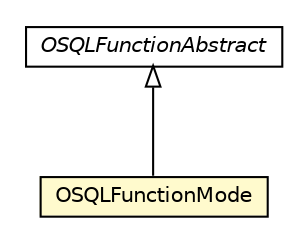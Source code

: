 #!/usr/local/bin/dot
#
# Class diagram 
# Generated by UMLGraph version R5_6-24-gf6e263 (http://www.umlgraph.org/)
#

digraph G {
	edge [fontname="Helvetica",fontsize=10,labelfontname="Helvetica",labelfontsize=10];
	node [fontname="Helvetica",fontsize=10,shape=plaintext];
	nodesep=0.25;
	ranksep=0.5;
	// com.orientechnologies.orient.core.sql.functions.OSQLFunctionAbstract
	c6175406 [label=<<table title="com.orientechnologies.orient.core.sql.functions.OSQLFunctionAbstract" border="0" cellborder="1" cellspacing="0" cellpadding="2" port="p" href="../OSQLFunctionAbstract.html">
		<tr><td><table border="0" cellspacing="0" cellpadding="1">
<tr><td align="center" balign="center"><font face="Helvetica-Oblique"> OSQLFunctionAbstract </font></td></tr>
		</table></td></tr>
		</table>>, URL="../OSQLFunctionAbstract.html", fontname="Helvetica", fontcolor="black", fontsize=10.0];
	// com.orientechnologies.orient.core.sql.functions.stat.OSQLFunctionMode
	c6175491 [label=<<table title="com.orientechnologies.orient.core.sql.functions.stat.OSQLFunctionMode" border="0" cellborder="1" cellspacing="0" cellpadding="2" port="p" bgcolor="lemonChiffon" href="./OSQLFunctionMode.html">
		<tr><td><table border="0" cellspacing="0" cellpadding="1">
<tr><td align="center" balign="center"> OSQLFunctionMode </td></tr>
		</table></td></tr>
		</table>>, URL="./OSQLFunctionMode.html", fontname="Helvetica", fontcolor="black", fontsize=10.0];
	//com.orientechnologies.orient.core.sql.functions.stat.OSQLFunctionMode extends com.orientechnologies.orient.core.sql.functions.OSQLFunctionAbstract
	c6175406:p -> c6175491:p [dir=back,arrowtail=empty];
}

